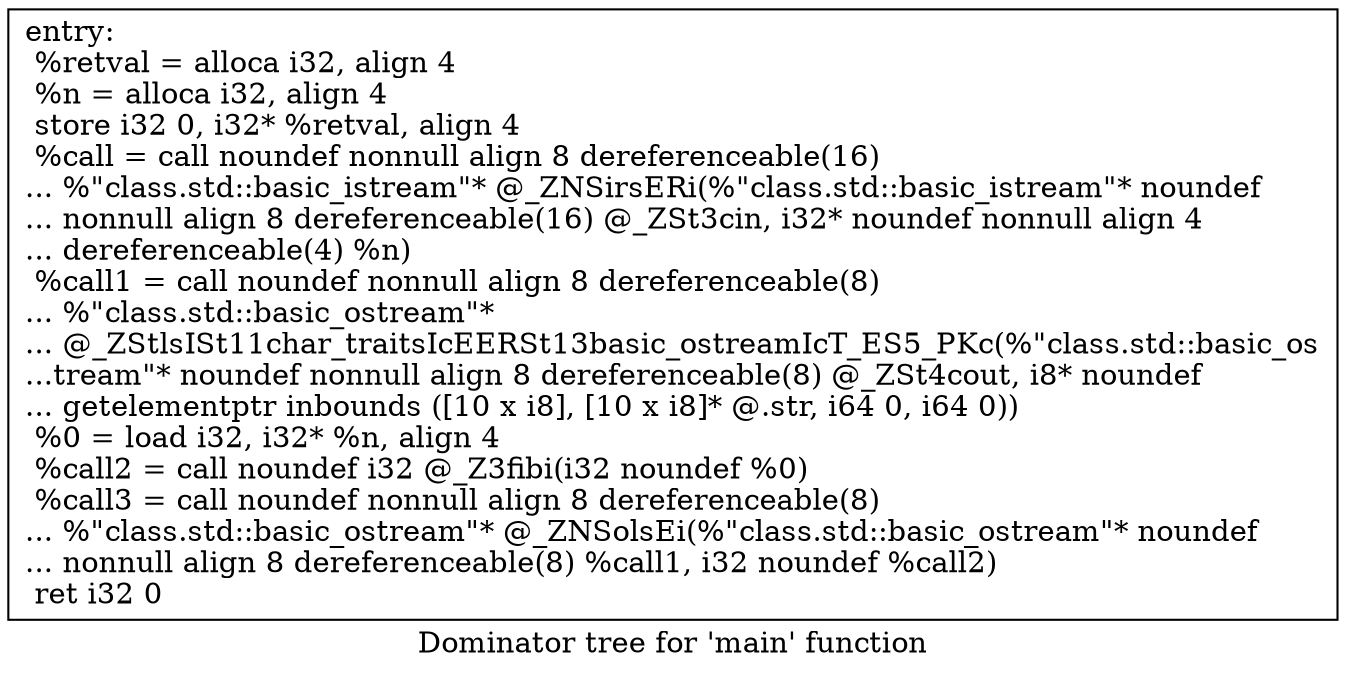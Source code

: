 digraph "Dominator tree for 'main' function" {
	label="Dominator tree for 'main' function";

	Node0x55b3da6338c0 [shape=record,label="{entry:\l  %retval = alloca i32, align 4\l  %n = alloca i32, align 4\l  store i32 0, i32* %retval, align 4\l  %call = call noundef nonnull align 8 dereferenceable(16)\l... %\"class.std::basic_istream\"* @_ZNSirsERi(%\"class.std::basic_istream\"* noundef\l... nonnull align 8 dereferenceable(16) @_ZSt3cin, i32* noundef nonnull align 4\l... dereferenceable(4) %n)\l  %call1 = call noundef nonnull align 8 dereferenceable(8)\l... %\"class.std::basic_ostream\"*\l... @_ZStlsISt11char_traitsIcEERSt13basic_ostreamIcT_ES5_PKc(%\"class.std::basic_os\l...tream\"* noundef nonnull align 8 dereferenceable(8) @_ZSt4cout, i8* noundef\l... getelementptr inbounds ([10 x i8], [10 x i8]* @.str, i64 0, i64 0))\l  %0 = load i32, i32* %n, align 4\l  %call2 = call noundef i32 @_Z3fibi(i32 noundef %0)\l  %call3 = call noundef nonnull align 8 dereferenceable(8)\l... %\"class.std::basic_ostream\"* @_ZNSolsEi(%\"class.std::basic_ostream\"* noundef\l... nonnull align 8 dereferenceable(8) %call1, i32 noundef %call2)\l  ret i32 0\l}"];
}
